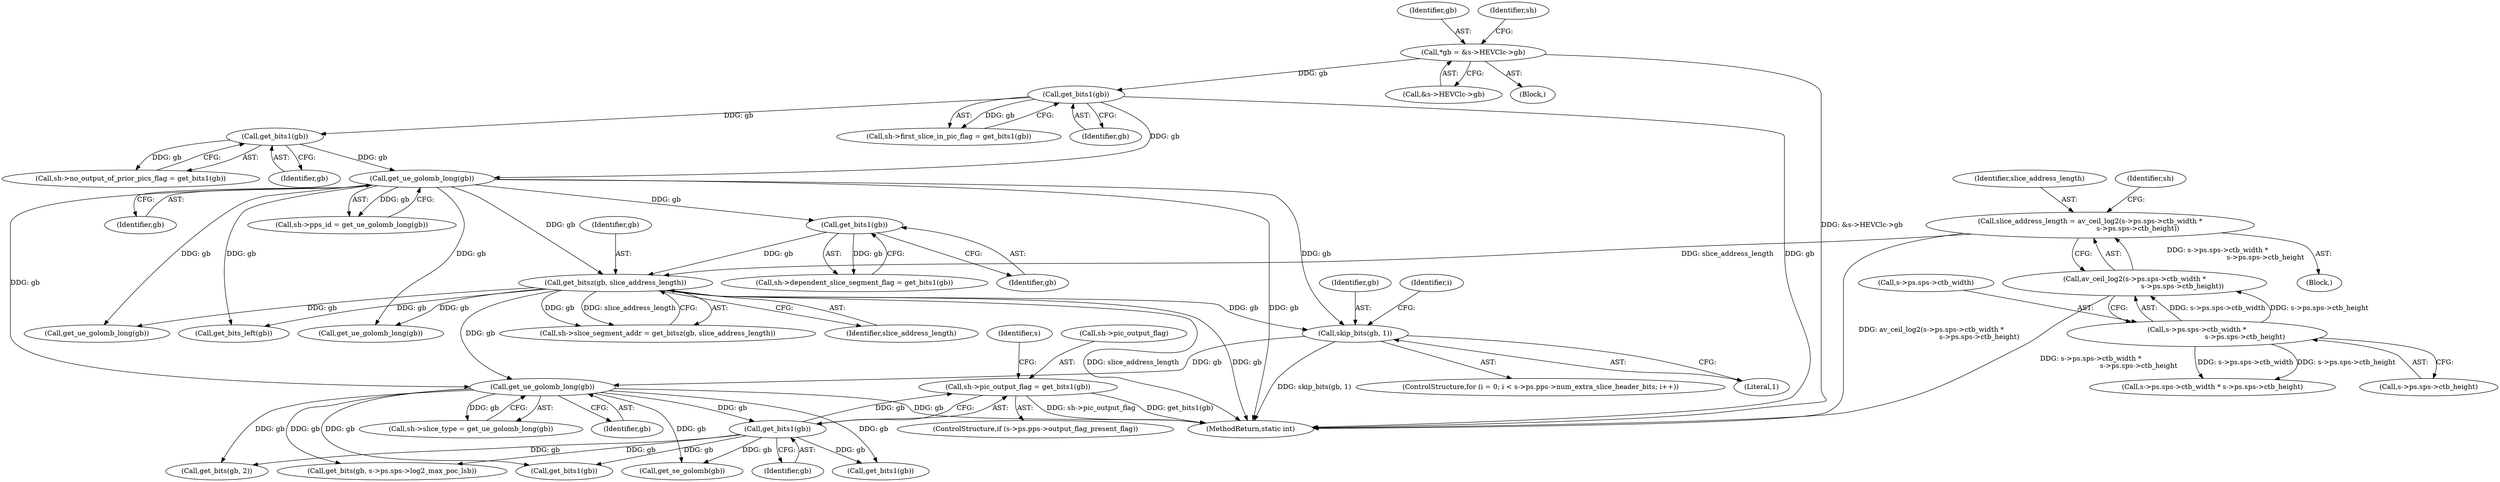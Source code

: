 digraph "0_FFmpeg_54655623a82632e7624714d7b2a3e039dc5faa7e_0@pointer" {
"1000681" [label="(Call,sh->pic_output_flag = get_bits1(gb))"];
"1000685" [label="(Call,get_bits1(gb))"];
"1000617" [label="(Call,get_ue_golomb_long(gb))"];
"1000610" [label="(Call,skip_bits(gb, 1))"];
"1000511" [label="(Call,get_bitsz(gb, slice_address_length))"];
"1000487" [label="(Call,get_bits1(gb))"];
"1000201" [label="(Call,get_ue_golomb_long(gb))"];
"1000132" [label="(Call,get_bits1(gb))"];
"1000111" [label="(Call,*gb = &s->HEVClc->gb)"];
"1000195" [label="(Call,get_bits1(gb))"];
"1000489" [label="(Call,slice_address_length = av_ceil_log2(s->ps.sps->ctb_width *\n                                            s->ps.sps->ctb_height))"];
"1000491" [label="(Call,av_ceil_log2(s->ps.sps->ctb_width *\n                                            s->ps.sps->ctb_height))"];
"1000492" [label="(Call,s->ps.sps->ctb_width *\n                                            s->ps.sps->ctb_height)"];
"1000682" [label="(Call,sh->pic_output_flag)"];
"1001808" [label="(Call,get_ue_golomb_long(gb))"];
"1000491" [label="(Call,av_ceil_log2(s->ps.sps->ctb_width *\n                                            s->ps.sps->ctb_height))"];
"1000500" [label="(Call,s->ps.sps->ctb_height)"];
"1000487" [label="(Call,get_bits1(gb))"];
"1000685" [label="(Call,get_bits1(gb))"];
"1000111" [label="(Call,*gb = &s->HEVClc->gb)"];
"1000691" [label="(Identifier,s)"];
"1000512" [label="(Identifier,gb)"];
"1000113" [label="(Call,&s->HEVClc->gb)"];
"1000473" [label="(Block,)"];
"1001042" [label="(Call,get_bits1(gb))"];
"1000699" [label="(Call,get_bits(gb, 2))"];
"1000713" [label="(Call,get_bits(gb, s->ps.sps->log2_max_poc_lsb))"];
"1000202" [label="(Identifier,gb)"];
"1000519" [label="(Call,s->ps.sps->ctb_width * s->ps.sps->ctb_height)"];
"1000509" [label="(Identifier,sh)"];
"1000681" [label="(Call,sh->pic_output_flag = get_bits1(gb))"];
"1000609" [label="(Identifier,i)"];
"1001523" [label="(Call,get_se_golomb(gb))"];
"1000613" [label="(Call,sh->slice_type = get_ue_golomb_long(gb))"];
"1000488" [label="(Identifier,gb)"];
"1000132" [label="(Call,get_bits1(gb))"];
"1000511" [label="(Call,get_bitsz(gb, slice_address_length))"];
"1000201" [label="(Call,get_ue_golomb_long(gb))"];
"1000611" [label="(Identifier,gb)"];
"1000618" [label="(Identifier,gb)"];
"1001150" [label="(Call,get_bits1(gb))"];
"1000617" [label="(Call,get_ue_golomb_long(gb))"];
"1000595" [label="(ControlStructure,for (i = 0; i < s->ps.pps->num_extra_slice_header_bits; i++))"];
"1000128" [label="(Call,sh->first_slice_in_pic_flag = get_bits1(gb))"];
"1000612" [label="(Literal,1)"];
"1000133" [label="(Identifier,gb)"];
"1000490" [label="(Identifier,slice_address_length)"];
"1000191" [label="(Call,sh->no_output_of_prior_pics_flag = get_bits1(gb))"];
"1000507" [label="(Call,sh->slice_segment_addr = get_bitsz(gb, slice_address_length))"];
"1000196" [label="(Identifier,gb)"];
"1000109" [label="(Block,)"];
"1002030" [label="(Call,get_ue_golomb_long(gb))"];
"1000493" [label="(Call,s->ps.sps->ctb_width)"];
"1000492" [label="(Call,s->ps.sps->ctb_width *\n                                            s->ps.sps->ctb_height)"];
"1000673" [label="(ControlStructure,if (s->ps.pps->output_flag_present_flag))"];
"1000513" [label="(Identifier,slice_address_length)"];
"1000610" [label="(Call,skip_bits(gb, 1))"];
"1000483" [label="(Call,sh->dependent_slice_segment_flag = get_bits1(gb))"];
"1000112" [label="(Identifier,gb)"];
"1002212" [label="(MethodReturn,static int)"];
"1000489" [label="(Call,slice_address_length = av_ceil_log2(s->ps.sps->ctb_width *\n                                            s->ps.sps->ctb_height))"];
"1000197" [label="(Call,sh->pps_id = get_ue_golomb_long(gb))"];
"1000121" [label="(Identifier,sh)"];
"1000195" [label="(Call,get_bits1(gb))"];
"1000686" [label="(Identifier,gb)"];
"1002140" [label="(Call,get_bits_left(gb))"];
"1000681" -> "1000673"  [label="AST: "];
"1000681" -> "1000685"  [label="CFG: "];
"1000682" -> "1000681"  [label="AST: "];
"1000685" -> "1000681"  [label="AST: "];
"1000691" -> "1000681"  [label="CFG: "];
"1000681" -> "1002212"  [label="DDG: sh->pic_output_flag"];
"1000681" -> "1002212"  [label="DDG: get_bits1(gb)"];
"1000685" -> "1000681"  [label="DDG: gb"];
"1000685" -> "1000686"  [label="CFG: "];
"1000686" -> "1000685"  [label="AST: "];
"1000617" -> "1000685"  [label="DDG: gb"];
"1000685" -> "1000699"  [label="DDG: gb"];
"1000685" -> "1000713"  [label="DDG: gb"];
"1000685" -> "1001042"  [label="DDG: gb"];
"1000685" -> "1001150"  [label="DDG: gb"];
"1000685" -> "1001523"  [label="DDG: gb"];
"1000617" -> "1000613"  [label="AST: "];
"1000617" -> "1000618"  [label="CFG: "];
"1000618" -> "1000617"  [label="AST: "];
"1000613" -> "1000617"  [label="CFG: "];
"1000617" -> "1002212"  [label="DDG: gb"];
"1000617" -> "1000613"  [label="DDG: gb"];
"1000610" -> "1000617"  [label="DDG: gb"];
"1000511" -> "1000617"  [label="DDG: gb"];
"1000201" -> "1000617"  [label="DDG: gb"];
"1000617" -> "1000699"  [label="DDG: gb"];
"1000617" -> "1000713"  [label="DDG: gb"];
"1000617" -> "1001042"  [label="DDG: gb"];
"1000617" -> "1001150"  [label="DDG: gb"];
"1000617" -> "1001523"  [label="DDG: gb"];
"1000610" -> "1000595"  [label="AST: "];
"1000610" -> "1000612"  [label="CFG: "];
"1000611" -> "1000610"  [label="AST: "];
"1000612" -> "1000610"  [label="AST: "];
"1000609" -> "1000610"  [label="CFG: "];
"1000610" -> "1002212"  [label="DDG: skip_bits(gb, 1)"];
"1000511" -> "1000610"  [label="DDG: gb"];
"1000201" -> "1000610"  [label="DDG: gb"];
"1000511" -> "1000507"  [label="AST: "];
"1000511" -> "1000513"  [label="CFG: "];
"1000512" -> "1000511"  [label="AST: "];
"1000513" -> "1000511"  [label="AST: "];
"1000507" -> "1000511"  [label="CFG: "];
"1000511" -> "1002212"  [label="DDG: slice_address_length"];
"1000511" -> "1002212"  [label="DDG: gb"];
"1000511" -> "1000507"  [label="DDG: gb"];
"1000511" -> "1000507"  [label="DDG: slice_address_length"];
"1000487" -> "1000511"  [label="DDG: gb"];
"1000201" -> "1000511"  [label="DDG: gb"];
"1000489" -> "1000511"  [label="DDG: slice_address_length"];
"1000511" -> "1001808"  [label="DDG: gb"];
"1000511" -> "1002030"  [label="DDG: gb"];
"1000511" -> "1002140"  [label="DDG: gb"];
"1000487" -> "1000483"  [label="AST: "];
"1000487" -> "1000488"  [label="CFG: "];
"1000488" -> "1000487"  [label="AST: "];
"1000483" -> "1000487"  [label="CFG: "];
"1000487" -> "1000483"  [label="DDG: gb"];
"1000201" -> "1000487"  [label="DDG: gb"];
"1000201" -> "1000197"  [label="AST: "];
"1000201" -> "1000202"  [label="CFG: "];
"1000202" -> "1000201"  [label="AST: "];
"1000197" -> "1000201"  [label="CFG: "];
"1000201" -> "1002212"  [label="DDG: gb"];
"1000201" -> "1000197"  [label="DDG: gb"];
"1000132" -> "1000201"  [label="DDG: gb"];
"1000195" -> "1000201"  [label="DDG: gb"];
"1000201" -> "1001808"  [label="DDG: gb"];
"1000201" -> "1002030"  [label="DDG: gb"];
"1000201" -> "1002140"  [label="DDG: gb"];
"1000132" -> "1000128"  [label="AST: "];
"1000132" -> "1000133"  [label="CFG: "];
"1000133" -> "1000132"  [label="AST: "];
"1000128" -> "1000132"  [label="CFG: "];
"1000132" -> "1002212"  [label="DDG: gb"];
"1000132" -> "1000128"  [label="DDG: gb"];
"1000111" -> "1000132"  [label="DDG: gb"];
"1000132" -> "1000195"  [label="DDG: gb"];
"1000111" -> "1000109"  [label="AST: "];
"1000111" -> "1000113"  [label="CFG: "];
"1000112" -> "1000111"  [label="AST: "];
"1000113" -> "1000111"  [label="AST: "];
"1000121" -> "1000111"  [label="CFG: "];
"1000111" -> "1002212"  [label="DDG: &s->HEVClc->gb"];
"1000195" -> "1000191"  [label="AST: "];
"1000195" -> "1000196"  [label="CFG: "];
"1000196" -> "1000195"  [label="AST: "];
"1000191" -> "1000195"  [label="CFG: "];
"1000195" -> "1000191"  [label="DDG: gb"];
"1000489" -> "1000473"  [label="AST: "];
"1000489" -> "1000491"  [label="CFG: "];
"1000490" -> "1000489"  [label="AST: "];
"1000491" -> "1000489"  [label="AST: "];
"1000509" -> "1000489"  [label="CFG: "];
"1000489" -> "1002212"  [label="DDG: av_ceil_log2(s->ps.sps->ctb_width *\n                                            s->ps.sps->ctb_height)"];
"1000491" -> "1000489"  [label="DDG: s->ps.sps->ctb_width *\n                                            s->ps.sps->ctb_height"];
"1000491" -> "1000492"  [label="CFG: "];
"1000492" -> "1000491"  [label="AST: "];
"1000491" -> "1002212"  [label="DDG: s->ps.sps->ctb_width *\n                                            s->ps.sps->ctb_height"];
"1000492" -> "1000491"  [label="DDG: s->ps.sps->ctb_width"];
"1000492" -> "1000491"  [label="DDG: s->ps.sps->ctb_height"];
"1000492" -> "1000500"  [label="CFG: "];
"1000493" -> "1000492"  [label="AST: "];
"1000500" -> "1000492"  [label="AST: "];
"1000492" -> "1000519"  [label="DDG: s->ps.sps->ctb_width"];
"1000492" -> "1000519"  [label="DDG: s->ps.sps->ctb_height"];
}
